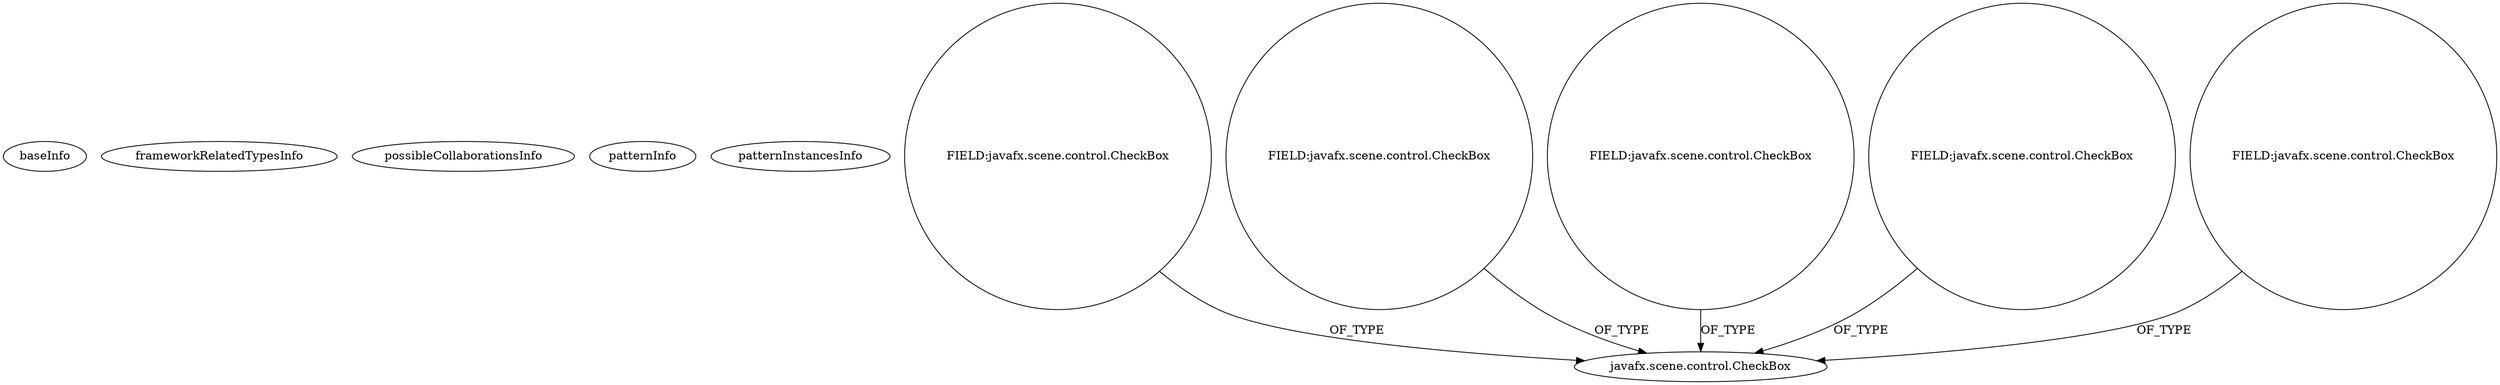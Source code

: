 digraph {
baseInfo[graphId=1023,category="pattern",isAnonymous=false,possibleRelation=false]
frameworkRelatedTypesInfo[]
possibleCollaborationsInfo[]
patternInfo[frequency=2.0,patternRootClient=null]
patternInstancesInfo[0="josesoler7-agendavital~/josesoler7-agendavital/agendavital-master/src/agendavital/vista/FXMLNuevasNoticiasController.java~FXMLNuevasNoticiasController~3371",1="tarunbod-SummonCommandCreator~/tarunbod-SummonCommandCreator/SummonCommandCreator-master/src/me/FirstWorldAnarchy/scc/application/FXMLDocumentController.java~FXMLDocumentController~4474"]
3[label="javafx.scene.control.CheckBox",vertexType="FRAMEWORK_CLASS_TYPE",isFrameworkType=false]
6[label="FIELD:javafx.scene.control.CheckBox",vertexType="FIELD_DECLARATION",isFrameworkType=false,shape=circle]
12[label="FIELD:javafx.scene.control.CheckBox",vertexType="FIELD_DECLARATION",isFrameworkType=false,shape=circle]
24[label="FIELD:javafx.scene.control.CheckBox",vertexType="FIELD_DECLARATION",isFrameworkType=false,shape=circle]
16[label="FIELD:javafx.scene.control.CheckBox",vertexType="FIELD_DECLARATION",isFrameworkType=false,shape=circle]
8[label="FIELD:javafx.scene.control.CheckBox",vertexType="FIELD_DECLARATION",isFrameworkType=false,shape=circle]
24->3[label="OF_TYPE"]
16->3[label="OF_TYPE"]
12->3[label="OF_TYPE"]
8->3[label="OF_TYPE"]
6->3[label="OF_TYPE"]
}
